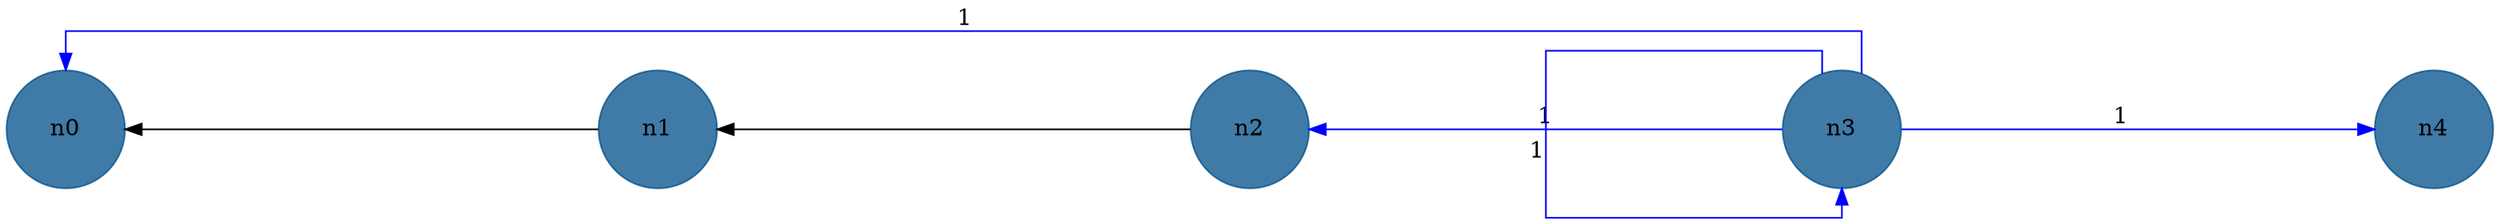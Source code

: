 //do not use DOT to generate pdf use NEATO or FDP
digraph{
layout="neato";
splines="ortho";
n0[shape="ellipse", style="filled", color="#004E8ABF", pos="0,0!", height="1", width="1"];
n1[shape="ellipse", style="filled", color="#004E8ABF", pos="5,0!", height="1", width="1"];
n1 -> n0;
n2[shape="ellipse", style="filled", color="#004E8ABF", pos="10,0!", height="1", width="1"];
n2 -> n1;
n3[shape="ellipse", style="filled", color="#004E8ABF", pos="15,0!", height="1", width="1"];
n3 -> n0[constraint=false,color=blue,label="1"];
n3 -> n2[constraint=false,color=blue,label="1"];
n3 -> n3[constraint=false,color=blue,label="1"];
n3 -> n4[constraint=false,color=blue,label="1"];
n4[shape="ellipse", style="filled", color="#004E8ABF", pos="20,0!", height="1", width="1"];
}